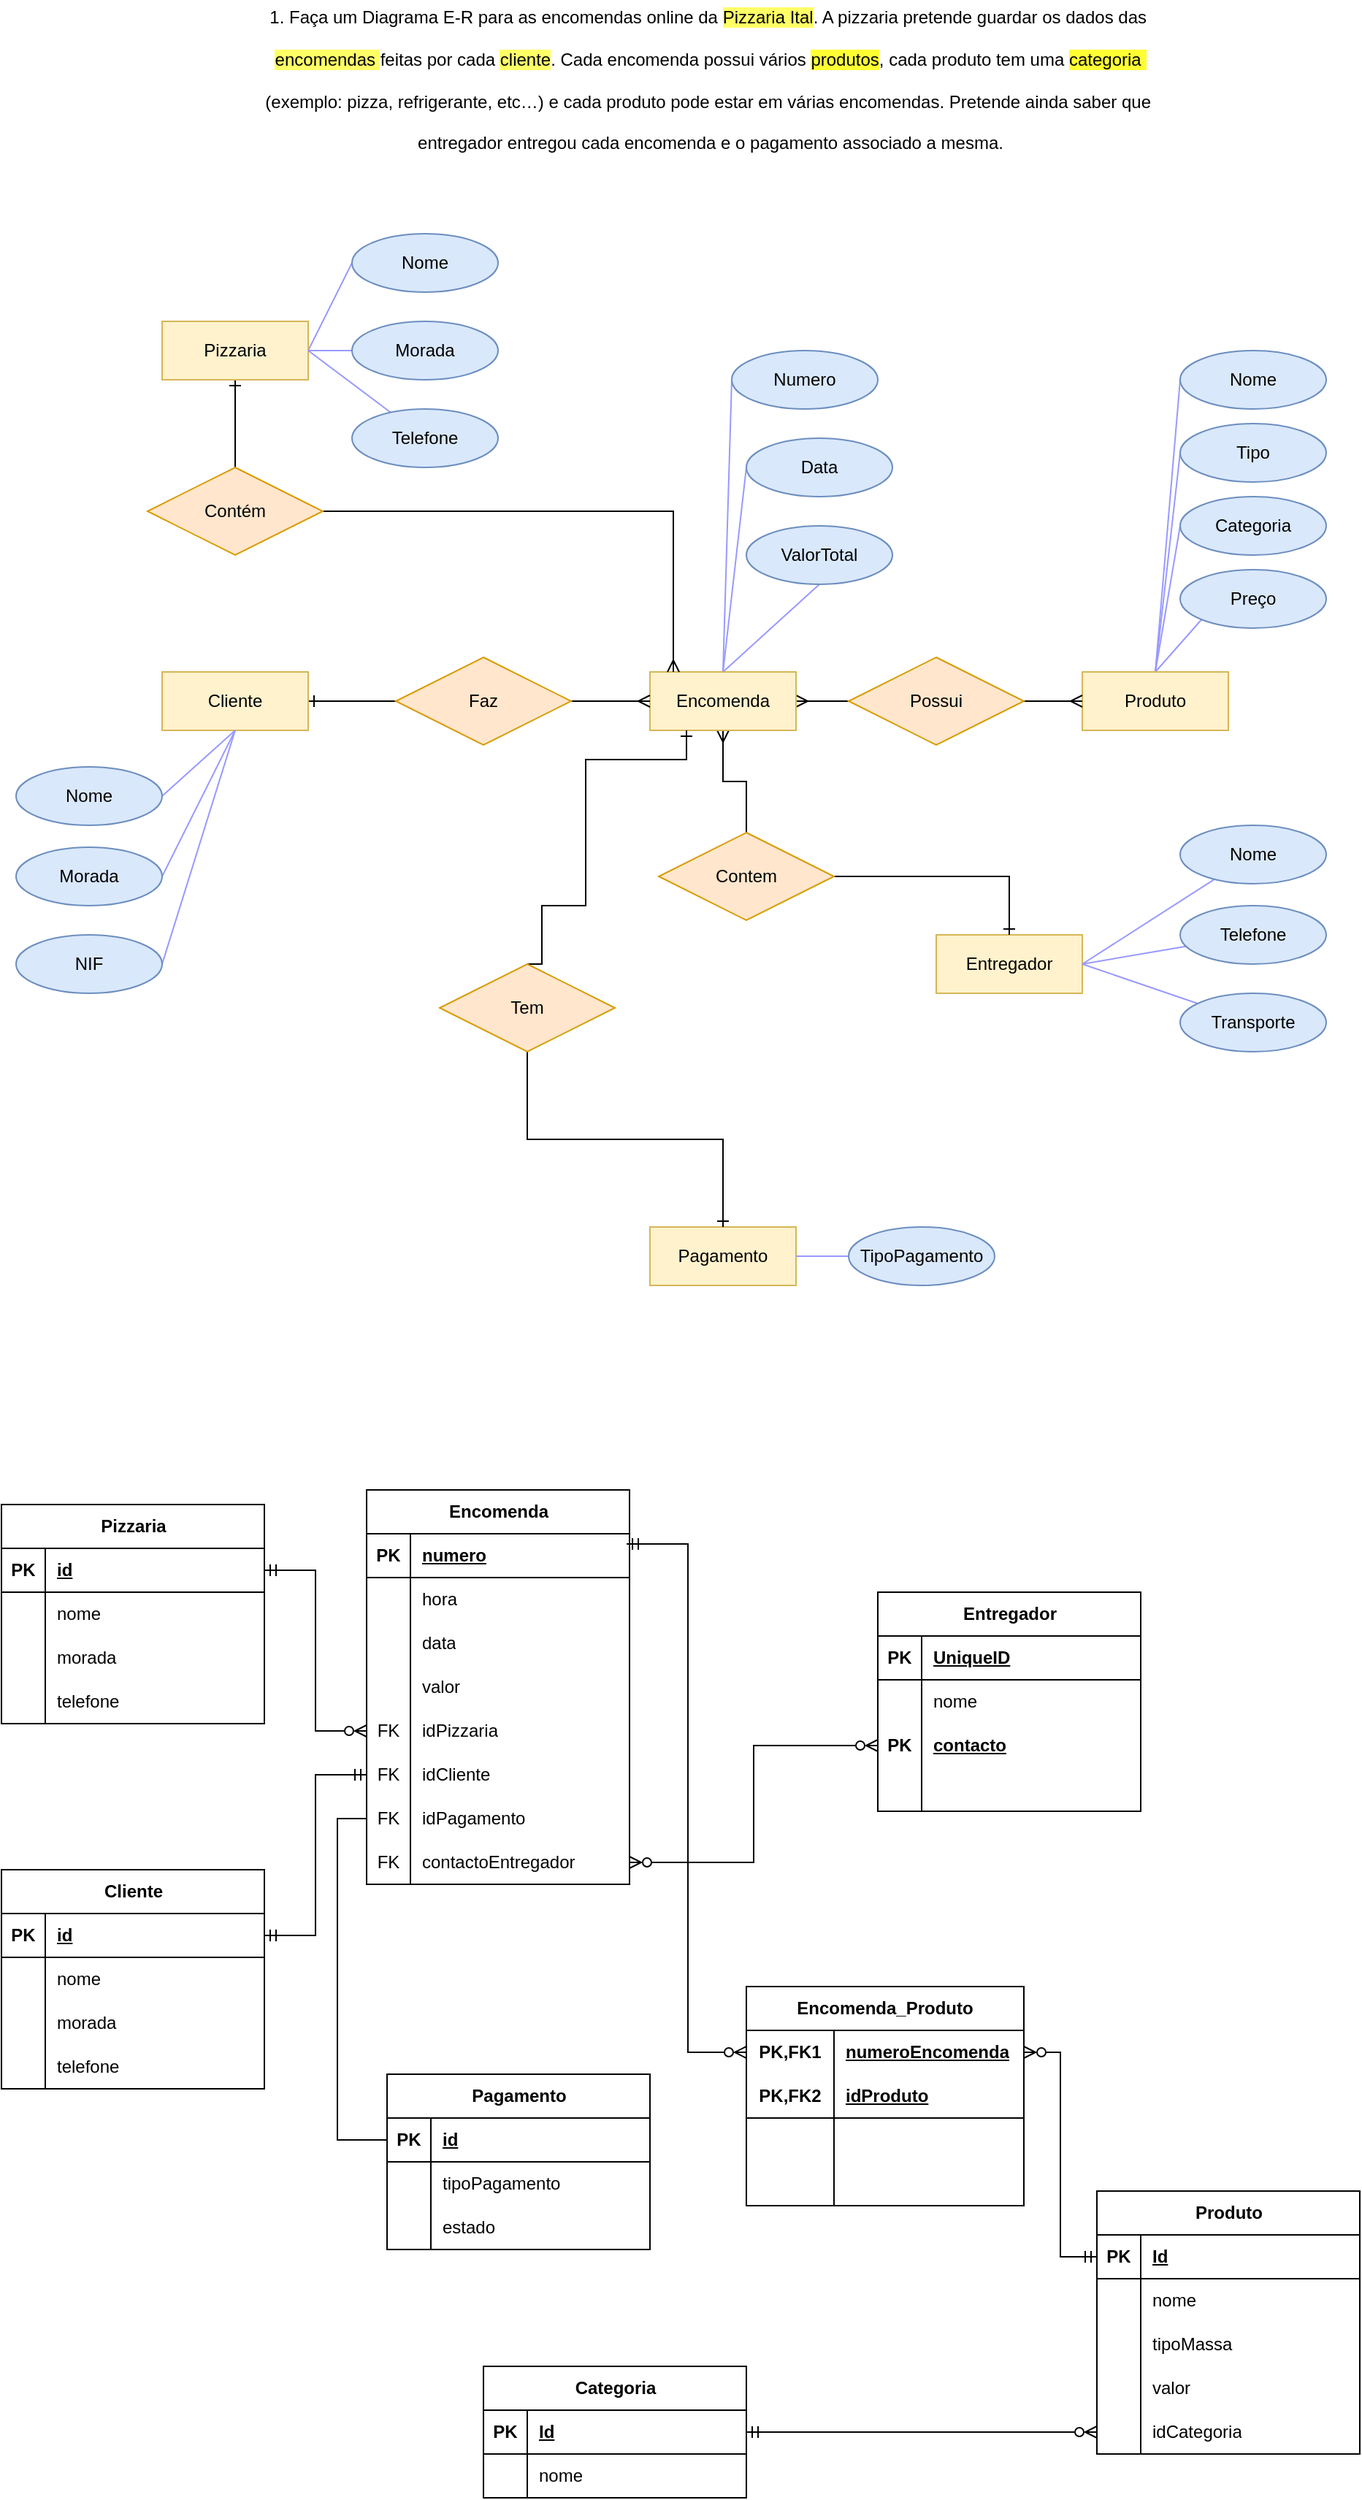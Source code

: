 <mxfile version="24.7.12" pages="2">
  <diagram name="Página-1" id="PB63HDhf6Ijxa3dDkGoB">
    <mxGraphModel dx="2261" dy="738" grid="1" gridSize="10" guides="1" tooltips="1" connect="1" arrows="1" fold="1" page="1" pageScale="1" pageWidth="827" pageHeight="1169" math="0" shadow="0">
      <root>
        <mxCell id="0" />
        <mxCell id="1" parent="0" />
        <mxCell id="ICHJ1wW3s1QgmNSuONNB-2" value="&lt;span dir=&quot;ltr&quot; class=&quot;ui-provider qc td te tf tg th ti tj tk tl tm tn to tp tq tr ts tt tu tv tw tx ty tz ua ub uc ud ue uf ug uh ui uj uk&quot;&gt;1. Faça um Diagrama E-R para as encomendas online da &lt;span style=&quot;background-color: rgb(255, 255, 102);&quot;&gt;Pizzaria Ital&lt;/span&gt;. A pizzaria pretende guardar os dados das&amp;nbsp;&lt;br&gt;&lt;br&gt;&lt;span style=&quot;background-color: rgb(255, 255, 102);&quot;&gt;encomendas &lt;/span&gt;feitas por cada &lt;span style=&quot;background-color: rgb(255, 255, 102);&quot;&gt;cliente&lt;/span&gt;. Cada encomenda possui vários &lt;span style=&quot;background-color: rgb(255, 255, 51);&quot;&gt;produtos&lt;/span&gt;, cada produto tem uma &lt;span style=&quot;background-color: rgb(255, 255, 51);&quot;&gt;categoria&amp;nbsp;&lt;/span&gt;&lt;br&gt;&lt;br&gt;(exemplo: pizza, refrigerante, etc…) e cada produto pode estar em várias encomendas. Pretende ainda saber que&amp;nbsp;&lt;br&gt;&lt;br&gt;entregador entregou cada encomenda e o pagamento associado a mesma.&lt;/span&gt;" style="text;html=1;align=center;verticalAlign=middle;resizable=0;points=[];autosize=1;strokeColor=none;fillColor=none;" parent="1" vertex="1">
          <mxGeometry x="90" y="40" width="630" height="110" as="geometry" />
        </mxCell>
        <mxCell id="ICHJ1wW3s1QgmNSuONNB-17" style="edgeStyle=orthogonalEdgeStyle;rounded=0;orthogonalLoop=1;jettySize=auto;html=1;entryX=0;entryY=0.5;entryDx=0;entryDy=0;endArrow=none;endFill=0;startArrow=ERone;startFill=0;strokeColor=#000000;" parent="1" source="ICHJ1wW3s1QgmNSuONNB-4" target="ICHJ1wW3s1QgmNSuONNB-13" edge="1">
          <mxGeometry relative="1" as="geometry" />
        </mxCell>
        <mxCell id="ICHJ1wW3s1QgmNSuONNB-4" value="Cliente" style="whiteSpace=wrap;html=1;align=center;fillColor=#fff2cc;strokeColor=#d6b656;" parent="1" vertex="1">
          <mxGeometry x="30" y="500" width="100" height="40" as="geometry" />
        </mxCell>
        <mxCell id="ICHJ1wW3s1QgmNSuONNB-16" style="edgeStyle=orthogonalEdgeStyle;rounded=0;orthogonalLoop=1;jettySize=auto;html=1;entryX=0;entryY=0.5;entryDx=0;entryDy=0;endArrow=none;endFill=0;startArrow=ERmany;startFill=0;" parent="1" source="ICHJ1wW3s1QgmNSuONNB-5" target="ICHJ1wW3s1QgmNSuONNB-14" edge="1">
          <mxGeometry relative="1" as="geometry" />
        </mxCell>
        <mxCell id="ICHJ1wW3s1QgmNSuONNB-25" style="edgeStyle=orthogonalEdgeStyle;rounded=0;orthogonalLoop=1;jettySize=auto;html=1;entryX=0.5;entryY=0;entryDx=0;entryDy=0;endArrow=none;endFill=0;startArrow=ERmany;startFill=0;" parent="1" source="ICHJ1wW3s1QgmNSuONNB-5" target="ICHJ1wW3s1QgmNSuONNB-24" edge="1">
          <mxGeometry relative="1" as="geometry" />
        </mxCell>
        <mxCell id="ICHJ1wW3s1QgmNSuONNB-51" style="rounded=0;orthogonalLoop=1;jettySize=auto;html=1;exitX=0.5;exitY=0;exitDx=0;exitDy=0;entryX=0.5;entryY=1;entryDx=0;entryDy=0;endArrow=none;endFill=0;strokeColor=#9999FF;" parent="1" source="ICHJ1wW3s1QgmNSuONNB-5" target="ICHJ1wW3s1QgmNSuONNB-50" edge="1">
          <mxGeometry relative="1" as="geometry" />
        </mxCell>
        <mxCell id="ICHJ1wW3s1QgmNSuONNB-52" style="rounded=0;orthogonalLoop=1;jettySize=auto;html=1;exitX=0.5;exitY=0;exitDx=0;exitDy=0;entryX=0;entryY=0.5;entryDx=0;entryDy=0;endArrow=none;endFill=0;strokeColor=#9999FF;" parent="1" source="ICHJ1wW3s1QgmNSuONNB-5" target="ICHJ1wW3s1QgmNSuONNB-49" edge="1">
          <mxGeometry relative="1" as="geometry" />
        </mxCell>
        <mxCell id="ICHJ1wW3s1QgmNSuONNB-53" style="rounded=0;orthogonalLoop=1;jettySize=auto;html=1;exitX=0.5;exitY=0;exitDx=0;exitDy=0;entryX=0;entryY=0.5;entryDx=0;entryDy=0;endArrow=none;endFill=0;strokeColor=#9999FF;" parent="1" source="ICHJ1wW3s1QgmNSuONNB-5" target="ICHJ1wW3s1QgmNSuONNB-48" edge="1">
          <mxGeometry relative="1" as="geometry" />
        </mxCell>
        <mxCell id="ICHJ1wW3s1QgmNSuONNB-5" value="Encomenda" style="whiteSpace=wrap;html=1;align=center;fillColor=#fff2cc;strokeColor=#d6b656;" parent="1" vertex="1">
          <mxGeometry x="364" y="500" width="100" height="40" as="geometry" />
        </mxCell>
        <mxCell id="ICHJ1wW3s1QgmNSuONNB-43" style="rounded=0;orthogonalLoop=1;jettySize=auto;html=1;exitX=0.5;exitY=0;exitDx=0;exitDy=0;entryX=0;entryY=1;entryDx=0;entryDy=0;endArrow=none;endFill=0;strokeColor=#9999FF;" parent="1" source="ICHJ1wW3s1QgmNSuONNB-6" target="ICHJ1wW3s1QgmNSuONNB-40" edge="1">
          <mxGeometry relative="1" as="geometry" />
        </mxCell>
        <mxCell id="ICHJ1wW3s1QgmNSuONNB-44" style="rounded=0;orthogonalLoop=1;jettySize=auto;html=1;exitX=0.5;exitY=0;exitDx=0;exitDy=0;entryX=0;entryY=0.5;entryDx=0;entryDy=0;endArrow=none;endFill=0;strokeColor=#9999FF;" parent="1" source="ICHJ1wW3s1QgmNSuONNB-6" target="ICHJ1wW3s1QgmNSuONNB-42" edge="1">
          <mxGeometry relative="1" as="geometry" />
        </mxCell>
        <mxCell id="ICHJ1wW3s1QgmNSuONNB-45" style="rounded=0;orthogonalLoop=1;jettySize=auto;html=1;exitX=0.5;exitY=0;exitDx=0;exitDy=0;entryX=0;entryY=0.5;entryDx=0;entryDy=0;endArrow=none;endFill=0;strokeColor=#9999FF;" parent="1" source="ICHJ1wW3s1QgmNSuONNB-6" target="ICHJ1wW3s1QgmNSuONNB-39" edge="1">
          <mxGeometry relative="1" as="geometry" />
        </mxCell>
        <mxCell id="ICHJ1wW3s1QgmNSuONNB-46" style="rounded=0;orthogonalLoop=1;jettySize=auto;html=1;exitX=0.5;exitY=0;exitDx=0;exitDy=0;entryX=0;entryY=0.5;entryDx=0;entryDy=0;endArrow=none;endFill=0;strokeColor=#9999FF;" parent="1" source="ICHJ1wW3s1QgmNSuONNB-6" target="ICHJ1wW3s1QgmNSuONNB-41" edge="1">
          <mxGeometry relative="1" as="geometry" />
        </mxCell>
        <mxCell id="ICHJ1wW3s1QgmNSuONNB-6" value="Produto" style="whiteSpace=wrap;html=1;align=center;fillColor=#fff2cc;strokeColor=#d6b656;" parent="1" vertex="1">
          <mxGeometry x="660" y="500" width="100" height="40" as="geometry" />
        </mxCell>
        <mxCell id="ICHJ1wW3s1QgmNSuONNB-18" style="edgeStyle=orthogonalEdgeStyle;rounded=0;orthogonalLoop=1;jettySize=auto;html=1;entryX=0;entryY=0.5;entryDx=0;entryDy=0;endArrow=ERmany;endFill=0;" parent="1" source="ICHJ1wW3s1QgmNSuONNB-13" target="ICHJ1wW3s1QgmNSuONNB-5" edge="1">
          <mxGeometry relative="1" as="geometry" />
        </mxCell>
        <mxCell id="ICHJ1wW3s1QgmNSuONNB-13" value="Faz" style="shape=rhombus;perimeter=rhombusPerimeter;whiteSpace=wrap;html=1;align=center;fillColor=#ffe6cc;strokeColor=#d79b00;" parent="1" vertex="1">
          <mxGeometry x="190" y="490" width="120" height="60" as="geometry" />
        </mxCell>
        <mxCell id="ICHJ1wW3s1QgmNSuONNB-15" style="edgeStyle=orthogonalEdgeStyle;rounded=0;orthogonalLoop=1;jettySize=auto;html=1;entryX=0;entryY=0.5;entryDx=0;entryDy=0;endArrow=ERmany;endFill=0;" parent="1" source="ICHJ1wW3s1QgmNSuONNB-14" target="ICHJ1wW3s1QgmNSuONNB-6" edge="1">
          <mxGeometry relative="1" as="geometry" />
        </mxCell>
        <mxCell id="ICHJ1wW3s1QgmNSuONNB-14" value="Possui" style="shape=rhombus;perimeter=rhombusPerimeter;whiteSpace=wrap;html=1;align=center;fillColor=#ffe6cc;strokeColor=#d79b00;" parent="1" vertex="1">
          <mxGeometry x="500" y="490" width="120" height="60" as="geometry" />
        </mxCell>
        <mxCell id="ICHJ1wW3s1QgmNSuONNB-59" style="edgeStyle=orthogonalEdgeStyle;rounded=0;orthogonalLoop=1;jettySize=auto;html=1;exitX=0.25;exitY=1;exitDx=0;exitDy=0;entryX=0.5;entryY=0;entryDx=0;entryDy=0;endArrow=none;endFill=0;startArrow=ERone;startFill=0;" parent="1" source="ICHJ1wW3s1QgmNSuONNB-5" target="ICHJ1wW3s1QgmNSuONNB-58" edge="1">
          <mxGeometry relative="1" as="geometry">
            <Array as="points">
              <mxPoint x="389" y="560" />
              <mxPoint x="320" y="560" />
              <mxPoint x="320" y="660" />
              <mxPoint x="290" y="660" />
              <mxPoint x="290" y="700" />
            </Array>
          </mxGeometry>
        </mxCell>
        <mxCell id="ICHJ1wW3s1QgmNSuONNB-22" value="Entregador" style="whiteSpace=wrap;html=1;align=center;fillColor=#fff2cc;strokeColor=#d6b656;" parent="1" vertex="1">
          <mxGeometry x="560" y="680" width="100" height="40" as="geometry" />
        </mxCell>
        <mxCell id="ICHJ1wW3s1QgmNSuONNB-23" value="Pagamento" style="whiteSpace=wrap;html=1;align=center;fillColor=#fff2cc;strokeColor=#d6b656;" parent="1" vertex="1">
          <mxGeometry x="364" y="880" width="100" height="40" as="geometry" />
        </mxCell>
        <mxCell id="ICHJ1wW3s1QgmNSuONNB-26" style="edgeStyle=orthogonalEdgeStyle;rounded=0;orthogonalLoop=1;jettySize=auto;html=1;entryX=0.5;entryY=0;entryDx=0;entryDy=0;endArrow=ERone;endFill=0;" parent="1" source="ICHJ1wW3s1QgmNSuONNB-24" target="ICHJ1wW3s1QgmNSuONNB-22" edge="1">
          <mxGeometry relative="1" as="geometry" />
        </mxCell>
        <mxCell id="ICHJ1wW3s1QgmNSuONNB-24" value="Contem" style="shape=rhombus;perimeter=rhombusPerimeter;whiteSpace=wrap;html=1;align=center;fillColor=#ffe6cc;strokeColor=#d79b00;" parent="1" vertex="1">
          <mxGeometry x="370" y="610" width="120" height="60" as="geometry" />
        </mxCell>
        <mxCell id="ICHJ1wW3s1QgmNSuONNB-31" style="rounded=0;orthogonalLoop=1;jettySize=auto;html=1;exitX=1;exitY=0.5;exitDx=0;exitDy=0;entryX=0;entryY=0.5;entryDx=0;entryDy=0;endArrow=none;endFill=0;strokeColor=#9999FF;" parent="1" source="ICHJ1wW3s1QgmNSuONNB-27" target="ICHJ1wW3s1QgmNSuONNB-28" edge="1">
          <mxGeometry relative="1" as="geometry" />
        </mxCell>
        <mxCell id="ICHJ1wW3s1QgmNSuONNB-36" style="edgeStyle=orthogonalEdgeStyle;rounded=0;orthogonalLoop=1;jettySize=auto;html=1;entryX=0.5;entryY=0;entryDx=0;entryDy=0;endArrow=none;endFill=0;startArrow=ERone;startFill=0;" parent="1" source="ICHJ1wW3s1QgmNSuONNB-27" target="ICHJ1wW3s1QgmNSuONNB-35" edge="1">
          <mxGeometry relative="1" as="geometry" />
        </mxCell>
        <mxCell id="ICHJ1wW3s1QgmNSuONNB-27" value="Pizzaria" style="whiteSpace=wrap;html=1;align=center;fillColor=#fff2cc;strokeColor=#d6b656;" parent="1" vertex="1">
          <mxGeometry x="30" y="260" width="100" height="40" as="geometry" />
        </mxCell>
        <mxCell id="ICHJ1wW3s1QgmNSuONNB-28" value="Nome" style="ellipse;whiteSpace=wrap;html=1;align=center;fillColor=#dae8fc;strokeColor=#6c8ebf;" parent="1" vertex="1">
          <mxGeometry x="160" y="200" width="100" height="40" as="geometry" />
        </mxCell>
        <mxCell id="ICHJ1wW3s1QgmNSuONNB-32" style="edgeStyle=orthogonalEdgeStyle;rounded=0;orthogonalLoop=1;jettySize=auto;html=1;exitX=0;exitY=0.5;exitDx=0;exitDy=0;entryX=1;entryY=0.5;entryDx=0;entryDy=0;endArrow=none;endFill=0;strokeColor=#9999FF;" parent="1" source="ICHJ1wW3s1QgmNSuONNB-29" target="ICHJ1wW3s1QgmNSuONNB-27" edge="1">
          <mxGeometry relative="1" as="geometry" />
        </mxCell>
        <mxCell id="ICHJ1wW3s1QgmNSuONNB-29" value="Morada" style="ellipse;whiteSpace=wrap;html=1;align=center;fillColor=#dae8fc;strokeColor=#6c8ebf;" parent="1" vertex="1">
          <mxGeometry x="160" y="260" width="100" height="40" as="geometry" />
        </mxCell>
        <mxCell id="ICHJ1wW3s1QgmNSuONNB-33" style="rounded=0;orthogonalLoop=1;jettySize=auto;html=1;entryX=1;entryY=0.5;entryDx=0;entryDy=0;endArrow=none;endFill=0;strokeColor=#9999FF;" parent="1" source="ICHJ1wW3s1QgmNSuONNB-30" target="ICHJ1wW3s1QgmNSuONNB-27" edge="1">
          <mxGeometry relative="1" as="geometry" />
        </mxCell>
        <mxCell id="ICHJ1wW3s1QgmNSuONNB-30" value="Telefone" style="ellipse;whiteSpace=wrap;html=1;align=center;fillColor=#dae8fc;strokeColor=#6c8ebf;" parent="1" vertex="1">
          <mxGeometry x="160" y="320" width="100" height="40" as="geometry" />
        </mxCell>
        <mxCell id="ICHJ1wW3s1QgmNSuONNB-37" style="edgeStyle=orthogonalEdgeStyle;rounded=0;orthogonalLoop=1;jettySize=auto;html=1;endArrow=ERmany;endFill=0;" parent="1" source="ICHJ1wW3s1QgmNSuONNB-35" edge="1">
          <mxGeometry relative="1" as="geometry">
            <mxPoint x="380" y="500" as="targetPoint" />
            <Array as="points">
              <mxPoint x="380" y="390" />
              <mxPoint x="380" y="500" />
            </Array>
          </mxGeometry>
        </mxCell>
        <mxCell id="ICHJ1wW3s1QgmNSuONNB-35" value="Contém" style="shape=rhombus;perimeter=rhombusPerimeter;whiteSpace=wrap;html=1;align=center;fillColor=#ffe6cc;strokeColor=#d79b00;" parent="1" vertex="1">
          <mxGeometry x="20" y="360" width="120" height="60" as="geometry" />
        </mxCell>
        <mxCell id="ICHJ1wW3s1QgmNSuONNB-39" value="Tipo" style="ellipse;whiteSpace=wrap;html=1;align=center;fillColor=#dae8fc;strokeColor=#6c8ebf;" parent="1" vertex="1">
          <mxGeometry x="727" y="330" width="100" height="40" as="geometry" />
        </mxCell>
        <mxCell id="ICHJ1wW3s1QgmNSuONNB-40" value="Preço" style="ellipse;whiteSpace=wrap;html=1;align=center;fillColor=#dae8fc;strokeColor=#6c8ebf;" parent="1" vertex="1">
          <mxGeometry x="727" y="430" width="100" height="40" as="geometry" />
        </mxCell>
        <mxCell id="ICHJ1wW3s1QgmNSuONNB-41" value="Nome" style="ellipse;whiteSpace=wrap;html=1;align=center;fillColor=#dae8fc;strokeColor=#6c8ebf;" parent="1" vertex="1">
          <mxGeometry x="727" y="280" width="100" height="40" as="geometry" />
        </mxCell>
        <mxCell id="ICHJ1wW3s1QgmNSuONNB-42" value="Categoria" style="ellipse;whiteSpace=wrap;html=1;align=center;fillColor=#dae8fc;strokeColor=#6c8ebf;" parent="1" vertex="1">
          <mxGeometry x="727" y="380" width="100" height="40" as="geometry" />
        </mxCell>
        <mxCell id="ICHJ1wW3s1QgmNSuONNB-48" value="Numero" style="ellipse;whiteSpace=wrap;html=1;align=center;fillColor=#dae8fc;strokeColor=#6c8ebf;" parent="1" vertex="1">
          <mxGeometry x="420" y="280" width="100" height="40" as="geometry" />
        </mxCell>
        <mxCell id="ICHJ1wW3s1QgmNSuONNB-49" value="Data" style="ellipse;whiteSpace=wrap;html=1;align=center;fillColor=#dae8fc;strokeColor=#6c8ebf;" parent="1" vertex="1">
          <mxGeometry x="430" y="340" width="100" height="40" as="geometry" />
        </mxCell>
        <mxCell id="ICHJ1wW3s1QgmNSuONNB-50" value="ValorTotal" style="ellipse;whiteSpace=wrap;html=1;align=center;fillColor=#dae8fc;strokeColor=#6c8ebf;" parent="1" vertex="1">
          <mxGeometry x="430" y="400" width="100" height="40" as="geometry" />
        </mxCell>
        <mxCell id="ICHJ1wW3s1QgmNSuONNB-63" style="rounded=0;orthogonalLoop=1;jettySize=auto;html=1;exitX=1;exitY=0.5;exitDx=0;exitDy=0;entryX=0.5;entryY=1;entryDx=0;entryDy=0;endArrow=none;endFill=0;strokeColor=#9999FF;" parent="1" source="ICHJ1wW3s1QgmNSuONNB-55" target="ICHJ1wW3s1QgmNSuONNB-4" edge="1">
          <mxGeometry relative="1" as="geometry" />
        </mxCell>
        <mxCell id="ICHJ1wW3s1QgmNSuONNB-55" value="Nome" style="ellipse;whiteSpace=wrap;html=1;align=center;fillColor=#dae8fc;strokeColor=#6c8ebf;" parent="1" vertex="1">
          <mxGeometry x="-70" y="565" width="100" height="40" as="geometry" />
        </mxCell>
        <mxCell id="ICHJ1wW3s1QgmNSuONNB-64" style="rounded=0;orthogonalLoop=1;jettySize=auto;html=1;exitX=1;exitY=0.5;exitDx=0;exitDy=0;endArrow=none;endFill=0;strokeColor=#9999FF;" parent="1" source="ICHJ1wW3s1QgmNSuONNB-56" edge="1">
          <mxGeometry relative="1" as="geometry">
            <mxPoint x="80" y="540" as="targetPoint" />
          </mxGeometry>
        </mxCell>
        <mxCell id="ICHJ1wW3s1QgmNSuONNB-56" value="Morada" style="ellipse;whiteSpace=wrap;html=1;align=center;fillColor=#dae8fc;strokeColor=#6c8ebf;" parent="1" vertex="1">
          <mxGeometry x="-70" y="620" width="100" height="40" as="geometry" />
        </mxCell>
        <mxCell id="ICHJ1wW3s1QgmNSuONNB-65" style="rounded=0;orthogonalLoop=1;jettySize=auto;html=1;exitX=1;exitY=0.5;exitDx=0;exitDy=0;endArrow=none;endFill=0;strokeColor=#9999FF;" parent="1" source="ICHJ1wW3s1QgmNSuONNB-57" edge="1">
          <mxGeometry relative="1" as="geometry">
            <mxPoint x="80" y="540" as="targetPoint" />
          </mxGeometry>
        </mxCell>
        <mxCell id="ICHJ1wW3s1QgmNSuONNB-57" value="NIF" style="ellipse;whiteSpace=wrap;html=1;align=center;fillColor=#dae8fc;strokeColor=#6c8ebf;" parent="1" vertex="1">
          <mxGeometry x="-70" y="680" width="100" height="40" as="geometry" />
        </mxCell>
        <mxCell id="ICHJ1wW3s1QgmNSuONNB-60" style="edgeStyle=orthogonalEdgeStyle;rounded=0;orthogonalLoop=1;jettySize=auto;html=1;exitX=0.5;exitY=1;exitDx=0;exitDy=0;entryX=0.5;entryY=0;entryDx=0;entryDy=0;endArrow=ERone;endFill=0;" parent="1" source="ICHJ1wW3s1QgmNSuONNB-58" target="ICHJ1wW3s1QgmNSuONNB-23" edge="1">
          <mxGeometry relative="1" as="geometry" />
        </mxCell>
        <mxCell id="ICHJ1wW3s1QgmNSuONNB-58" value="Tem" style="shape=rhombus;perimeter=rhombusPerimeter;whiteSpace=wrap;html=1;align=center;fillColor=#ffe6cc;strokeColor=#d79b00;" parent="1" vertex="1">
          <mxGeometry x="220" y="700" width="120" height="60" as="geometry" />
        </mxCell>
        <mxCell id="ICHJ1wW3s1QgmNSuONNB-69" style="rounded=0;orthogonalLoop=1;jettySize=auto;html=1;entryX=1;entryY=0.5;entryDx=0;entryDy=0;endArrow=none;endFill=0;strokeColor=#9999FF;" parent="1" source="ICHJ1wW3s1QgmNSuONNB-66" target="ICHJ1wW3s1QgmNSuONNB-22" edge="1">
          <mxGeometry relative="1" as="geometry" />
        </mxCell>
        <mxCell id="ICHJ1wW3s1QgmNSuONNB-66" value="Nome" style="ellipse;whiteSpace=wrap;html=1;align=center;fillColor=#dae8fc;strokeColor=#6c8ebf;" parent="1" vertex="1">
          <mxGeometry x="727" y="605" width="100" height="40" as="geometry" />
        </mxCell>
        <mxCell id="ICHJ1wW3s1QgmNSuONNB-70" style="edgeStyle=none;shape=connector;rounded=0;orthogonalLoop=1;jettySize=auto;html=1;entryX=1;entryY=0.5;entryDx=0;entryDy=0;strokeColor=#9999FF;align=center;verticalAlign=middle;fontFamily=Helvetica;fontSize=11;fontColor=default;labelBackgroundColor=default;endArrow=none;endFill=0;" parent="1" source="ICHJ1wW3s1QgmNSuONNB-67" target="ICHJ1wW3s1QgmNSuONNB-22" edge="1">
          <mxGeometry relative="1" as="geometry" />
        </mxCell>
        <mxCell id="ICHJ1wW3s1QgmNSuONNB-67" value="Telefone" style="ellipse;whiteSpace=wrap;html=1;align=center;fillColor=#dae8fc;strokeColor=#6c8ebf;" parent="1" vertex="1">
          <mxGeometry x="727" y="660" width="100" height="40" as="geometry" />
        </mxCell>
        <mxCell id="ICHJ1wW3s1QgmNSuONNB-71" style="edgeStyle=none;shape=connector;rounded=0;orthogonalLoop=1;jettySize=auto;html=1;entryX=1;entryY=0.5;entryDx=0;entryDy=0;strokeColor=#9999FF;align=center;verticalAlign=middle;fontFamily=Helvetica;fontSize=11;fontColor=default;labelBackgroundColor=default;endArrow=none;endFill=0;" parent="1" source="ICHJ1wW3s1QgmNSuONNB-68" target="ICHJ1wW3s1QgmNSuONNB-22" edge="1">
          <mxGeometry relative="1" as="geometry" />
        </mxCell>
        <mxCell id="ICHJ1wW3s1QgmNSuONNB-68" value="Transporte" style="ellipse;whiteSpace=wrap;html=1;align=center;fillColor=#dae8fc;strokeColor=#6c8ebf;" parent="1" vertex="1">
          <mxGeometry x="727" y="720" width="100" height="40" as="geometry" />
        </mxCell>
        <mxCell id="ICHJ1wW3s1QgmNSuONNB-73" style="edgeStyle=none;shape=connector;rounded=0;orthogonalLoop=1;jettySize=auto;html=1;exitX=0;exitY=0.5;exitDx=0;exitDy=0;entryX=1;entryY=0.5;entryDx=0;entryDy=0;strokeColor=#9999FF;align=center;verticalAlign=middle;fontFamily=Helvetica;fontSize=11;fontColor=default;labelBackgroundColor=default;endArrow=none;endFill=0;" parent="1" source="ICHJ1wW3s1QgmNSuONNB-72" target="ICHJ1wW3s1QgmNSuONNB-23" edge="1">
          <mxGeometry relative="1" as="geometry" />
        </mxCell>
        <mxCell id="ICHJ1wW3s1QgmNSuONNB-72" value="TipoPagamento" style="ellipse;whiteSpace=wrap;html=1;align=center;fillColor=#dae8fc;strokeColor=#6c8ebf;" parent="1" vertex="1">
          <mxGeometry x="500" y="880" width="100" height="40" as="geometry" />
        </mxCell>
        <mxCell id="rx91aq4fy5l3ieSmkv-1-1" value="Pizzaria" style="shape=table;startSize=30;container=1;collapsible=1;childLayout=tableLayout;fixedRows=1;rowLines=0;fontStyle=1;align=center;resizeLast=1;html=1;" vertex="1" parent="1">
          <mxGeometry x="-80" y="1070" width="180" height="150" as="geometry" />
        </mxCell>
        <mxCell id="rx91aq4fy5l3ieSmkv-1-2" value="" style="shape=tableRow;horizontal=0;startSize=0;swimlaneHead=0;swimlaneBody=0;fillColor=none;collapsible=0;dropTarget=0;points=[[0,0.5],[1,0.5]];portConstraint=eastwest;top=0;left=0;right=0;bottom=1;" vertex="1" parent="rx91aq4fy5l3ieSmkv-1-1">
          <mxGeometry y="30" width="180" height="30" as="geometry" />
        </mxCell>
        <mxCell id="rx91aq4fy5l3ieSmkv-1-3" value="PK" style="shape=partialRectangle;connectable=0;fillColor=none;top=0;left=0;bottom=0;right=0;fontStyle=1;overflow=hidden;whiteSpace=wrap;html=1;" vertex="1" parent="rx91aq4fy5l3ieSmkv-1-2">
          <mxGeometry width="30" height="30" as="geometry">
            <mxRectangle width="30" height="30" as="alternateBounds" />
          </mxGeometry>
        </mxCell>
        <mxCell id="rx91aq4fy5l3ieSmkv-1-4" value="id" style="shape=partialRectangle;connectable=0;fillColor=none;top=0;left=0;bottom=0;right=0;align=left;spacingLeft=6;fontStyle=5;overflow=hidden;whiteSpace=wrap;html=1;" vertex="1" parent="rx91aq4fy5l3ieSmkv-1-2">
          <mxGeometry x="30" width="150" height="30" as="geometry">
            <mxRectangle width="150" height="30" as="alternateBounds" />
          </mxGeometry>
        </mxCell>
        <mxCell id="rx91aq4fy5l3ieSmkv-1-5" value="" style="shape=tableRow;horizontal=0;startSize=0;swimlaneHead=0;swimlaneBody=0;fillColor=none;collapsible=0;dropTarget=0;points=[[0,0.5],[1,0.5]];portConstraint=eastwest;top=0;left=0;right=0;bottom=0;" vertex="1" parent="rx91aq4fy5l3ieSmkv-1-1">
          <mxGeometry y="60" width="180" height="30" as="geometry" />
        </mxCell>
        <mxCell id="rx91aq4fy5l3ieSmkv-1-6" value="" style="shape=partialRectangle;connectable=0;fillColor=none;top=0;left=0;bottom=0;right=0;editable=1;overflow=hidden;whiteSpace=wrap;html=1;" vertex="1" parent="rx91aq4fy5l3ieSmkv-1-5">
          <mxGeometry width="30" height="30" as="geometry">
            <mxRectangle width="30" height="30" as="alternateBounds" />
          </mxGeometry>
        </mxCell>
        <mxCell id="rx91aq4fy5l3ieSmkv-1-7" value="nome" style="shape=partialRectangle;connectable=0;fillColor=none;top=0;left=0;bottom=0;right=0;align=left;spacingLeft=6;overflow=hidden;whiteSpace=wrap;html=1;" vertex="1" parent="rx91aq4fy5l3ieSmkv-1-5">
          <mxGeometry x="30" width="150" height="30" as="geometry">
            <mxRectangle width="150" height="30" as="alternateBounds" />
          </mxGeometry>
        </mxCell>
        <mxCell id="rx91aq4fy5l3ieSmkv-1-8" value="" style="shape=tableRow;horizontal=0;startSize=0;swimlaneHead=0;swimlaneBody=0;fillColor=none;collapsible=0;dropTarget=0;points=[[0,0.5],[1,0.5]];portConstraint=eastwest;top=0;left=0;right=0;bottom=0;" vertex="1" parent="rx91aq4fy5l3ieSmkv-1-1">
          <mxGeometry y="90" width="180" height="30" as="geometry" />
        </mxCell>
        <mxCell id="rx91aq4fy5l3ieSmkv-1-9" value="" style="shape=partialRectangle;connectable=0;fillColor=none;top=0;left=0;bottom=0;right=0;editable=1;overflow=hidden;whiteSpace=wrap;html=1;" vertex="1" parent="rx91aq4fy5l3ieSmkv-1-8">
          <mxGeometry width="30" height="30" as="geometry">
            <mxRectangle width="30" height="30" as="alternateBounds" />
          </mxGeometry>
        </mxCell>
        <mxCell id="rx91aq4fy5l3ieSmkv-1-10" value="morada" style="shape=partialRectangle;connectable=0;fillColor=none;top=0;left=0;bottom=0;right=0;align=left;spacingLeft=6;overflow=hidden;whiteSpace=wrap;html=1;" vertex="1" parent="rx91aq4fy5l3ieSmkv-1-8">
          <mxGeometry x="30" width="150" height="30" as="geometry">
            <mxRectangle width="150" height="30" as="alternateBounds" />
          </mxGeometry>
        </mxCell>
        <mxCell id="rx91aq4fy5l3ieSmkv-1-11" value="" style="shape=tableRow;horizontal=0;startSize=0;swimlaneHead=0;swimlaneBody=0;fillColor=none;collapsible=0;dropTarget=0;points=[[0,0.5],[1,0.5]];portConstraint=eastwest;top=0;left=0;right=0;bottom=0;" vertex="1" parent="rx91aq4fy5l3ieSmkv-1-1">
          <mxGeometry y="120" width="180" height="30" as="geometry" />
        </mxCell>
        <mxCell id="rx91aq4fy5l3ieSmkv-1-12" value="" style="shape=partialRectangle;connectable=0;fillColor=none;top=0;left=0;bottom=0;right=0;editable=1;overflow=hidden;whiteSpace=wrap;html=1;" vertex="1" parent="rx91aq4fy5l3ieSmkv-1-11">
          <mxGeometry width="30" height="30" as="geometry">
            <mxRectangle width="30" height="30" as="alternateBounds" />
          </mxGeometry>
        </mxCell>
        <mxCell id="rx91aq4fy5l3ieSmkv-1-13" value="telefone" style="shape=partialRectangle;connectable=0;fillColor=none;top=0;left=0;bottom=0;right=0;align=left;spacingLeft=6;overflow=hidden;whiteSpace=wrap;html=1;" vertex="1" parent="rx91aq4fy5l3ieSmkv-1-11">
          <mxGeometry x="30" width="150" height="30" as="geometry">
            <mxRectangle width="150" height="30" as="alternateBounds" />
          </mxGeometry>
        </mxCell>
        <mxCell id="rx91aq4fy5l3ieSmkv-1-28" value="Encomenda" style="shape=table;startSize=30;container=1;collapsible=1;childLayout=tableLayout;fixedRows=1;rowLines=0;fontStyle=1;align=center;resizeLast=1;html=1;" vertex="1" parent="1">
          <mxGeometry x="170" y="1060" width="180" height="270" as="geometry" />
        </mxCell>
        <mxCell id="rx91aq4fy5l3ieSmkv-1-29" value="" style="shape=tableRow;horizontal=0;startSize=0;swimlaneHead=0;swimlaneBody=0;fillColor=none;collapsible=0;dropTarget=0;points=[[0,0.5],[1,0.5]];portConstraint=eastwest;top=0;left=0;right=0;bottom=1;" vertex="1" parent="rx91aq4fy5l3ieSmkv-1-28">
          <mxGeometry y="30" width="180" height="30" as="geometry" />
        </mxCell>
        <mxCell id="rx91aq4fy5l3ieSmkv-1-30" value="PK" style="shape=partialRectangle;connectable=0;fillColor=none;top=0;left=0;bottom=0;right=0;fontStyle=1;overflow=hidden;whiteSpace=wrap;html=1;" vertex="1" parent="rx91aq4fy5l3ieSmkv-1-29">
          <mxGeometry width="30" height="30" as="geometry">
            <mxRectangle width="30" height="30" as="alternateBounds" />
          </mxGeometry>
        </mxCell>
        <mxCell id="rx91aq4fy5l3ieSmkv-1-31" value="numero" style="shape=partialRectangle;connectable=0;fillColor=none;top=0;left=0;bottom=0;right=0;align=left;spacingLeft=6;fontStyle=5;overflow=hidden;whiteSpace=wrap;html=1;" vertex="1" parent="rx91aq4fy5l3ieSmkv-1-29">
          <mxGeometry x="30" width="150" height="30" as="geometry">
            <mxRectangle width="150" height="30" as="alternateBounds" />
          </mxGeometry>
        </mxCell>
        <mxCell id="rx91aq4fy5l3ieSmkv-1-32" value="" style="shape=tableRow;horizontal=0;startSize=0;swimlaneHead=0;swimlaneBody=0;fillColor=none;collapsible=0;dropTarget=0;points=[[0,0.5],[1,0.5]];portConstraint=eastwest;top=0;left=0;right=0;bottom=0;" vertex="1" parent="rx91aq4fy5l3ieSmkv-1-28">
          <mxGeometry y="60" width="180" height="30" as="geometry" />
        </mxCell>
        <mxCell id="rx91aq4fy5l3ieSmkv-1-33" value="" style="shape=partialRectangle;connectable=0;fillColor=none;top=0;left=0;bottom=0;right=0;editable=1;overflow=hidden;whiteSpace=wrap;html=1;" vertex="1" parent="rx91aq4fy5l3ieSmkv-1-32">
          <mxGeometry width="30" height="30" as="geometry">
            <mxRectangle width="30" height="30" as="alternateBounds" />
          </mxGeometry>
        </mxCell>
        <mxCell id="rx91aq4fy5l3ieSmkv-1-34" value="hora" style="shape=partialRectangle;connectable=0;fillColor=none;top=0;left=0;bottom=0;right=0;align=left;spacingLeft=6;overflow=hidden;whiteSpace=wrap;html=1;" vertex="1" parent="rx91aq4fy5l3ieSmkv-1-32">
          <mxGeometry x="30" width="150" height="30" as="geometry">
            <mxRectangle width="150" height="30" as="alternateBounds" />
          </mxGeometry>
        </mxCell>
        <mxCell id="rx91aq4fy5l3ieSmkv-1-35" value="" style="shape=tableRow;horizontal=0;startSize=0;swimlaneHead=0;swimlaneBody=0;fillColor=none;collapsible=0;dropTarget=0;points=[[0,0.5],[1,0.5]];portConstraint=eastwest;top=0;left=0;right=0;bottom=0;" vertex="1" parent="rx91aq4fy5l3ieSmkv-1-28">
          <mxGeometry y="90" width="180" height="30" as="geometry" />
        </mxCell>
        <mxCell id="rx91aq4fy5l3ieSmkv-1-36" value="" style="shape=partialRectangle;connectable=0;fillColor=none;top=0;left=0;bottom=0;right=0;editable=1;overflow=hidden;whiteSpace=wrap;html=1;" vertex="1" parent="rx91aq4fy5l3ieSmkv-1-35">
          <mxGeometry width="30" height="30" as="geometry">
            <mxRectangle width="30" height="30" as="alternateBounds" />
          </mxGeometry>
        </mxCell>
        <mxCell id="rx91aq4fy5l3ieSmkv-1-37" value="data" style="shape=partialRectangle;connectable=0;fillColor=none;top=0;left=0;bottom=0;right=0;align=left;spacingLeft=6;overflow=hidden;whiteSpace=wrap;html=1;" vertex="1" parent="rx91aq4fy5l3ieSmkv-1-35">
          <mxGeometry x="30" width="150" height="30" as="geometry">
            <mxRectangle width="150" height="30" as="alternateBounds" />
          </mxGeometry>
        </mxCell>
        <mxCell id="rx91aq4fy5l3ieSmkv-1-38" value="" style="shape=tableRow;horizontal=0;startSize=0;swimlaneHead=0;swimlaneBody=0;fillColor=none;collapsible=0;dropTarget=0;points=[[0,0.5],[1,0.5]];portConstraint=eastwest;top=0;left=0;right=0;bottom=0;" vertex="1" parent="rx91aq4fy5l3ieSmkv-1-28">
          <mxGeometry y="120" width="180" height="30" as="geometry" />
        </mxCell>
        <mxCell id="rx91aq4fy5l3ieSmkv-1-39" value="" style="shape=partialRectangle;connectable=0;fillColor=none;top=0;left=0;bottom=0;right=0;editable=1;overflow=hidden;whiteSpace=wrap;html=1;" vertex="1" parent="rx91aq4fy5l3ieSmkv-1-38">
          <mxGeometry width="30" height="30" as="geometry">
            <mxRectangle width="30" height="30" as="alternateBounds" />
          </mxGeometry>
        </mxCell>
        <mxCell id="rx91aq4fy5l3ieSmkv-1-40" value="valor" style="shape=partialRectangle;connectable=0;fillColor=none;top=0;left=0;bottom=0;right=0;align=left;spacingLeft=6;overflow=hidden;whiteSpace=wrap;html=1;" vertex="1" parent="rx91aq4fy5l3ieSmkv-1-38">
          <mxGeometry x="30" width="150" height="30" as="geometry">
            <mxRectangle width="150" height="30" as="alternateBounds" />
          </mxGeometry>
        </mxCell>
        <mxCell id="j45nYoLN0seZScpWa2Hq-54" value="" style="shape=tableRow;horizontal=0;startSize=0;swimlaneHead=0;swimlaneBody=0;fillColor=none;collapsible=0;dropTarget=0;points=[[0,0.5],[1,0.5]];portConstraint=eastwest;top=0;left=0;right=0;bottom=0;" vertex="1" parent="rx91aq4fy5l3ieSmkv-1-28">
          <mxGeometry y="150" width="180" height="30" as="geometry" />
        </mxCell>
        <mxCell id="j45nYoLN0seZScpWa2Hq-55" value="FK" style="shape=partialRectangle;connectable=0;fillColor=none;top=0;left=0;bottom=0;right=0;editable=1;overflow=hidden;whiteSpace=wrap;html=1;" vertex="1" parent="j45nYoLN0seZScpWa2Hq-54">
          <mxGeometry width="30" height="30" as="geometry">
            <mxRectangle width="30" height="30" as="alternateBounds" />
          </mxGeometry>
        </mxCell>
        <mxCell id="j45nYoLN0seZScpWa2Hq-56" value="idPizzaria" style="shape=partialRectangle;connectable=0;fillColor=none;top=0;left=0;bottom=0;right=0;align=left;spacingLeft=6;overflow=hidden;whiteSpace=wrap;html=1;" vertex="1" parent="j45nYoLN0seZScpWa2Hq-54">
          <mxGeometry x="30" width="150" height="30" as="geometry">
            <mxRectangle width="150" height="30" as="alternateBounds" />
          </mxGeometry>
        </mxCell>
        <mxCell id="j45nYoLN0seZScpWa2Hq-58" value="" style="shape=tableRow;horizontal=0;startSize=0;swimlaneHead=0;swimlaneBody=0;fillColor=none;collapsible=0;dropTarget=0;points=[[0,0.5],[1,0.5]];portConstraint=eastwest;top=0;left=0;right=0;bottom=0;" vertex="1" parent="rx91aq4fy5l3ieSmkv-1-28">
          <mxGeometry y="180" width="180" height="30" as="geometry" />
        </mxCell>
        <mxCell id="j45nYoLN0seZScpWa2Hq-59" value="FK" style="shape=partialRectangle;connectable=0;fillColor=none;top=0;left=0;bottom=0;right=0;editable=1;overflow=hidden;whiteSpace=wrap;html=1;" vertex="1" parent="j45nYoLN0seZScpWa2Hq-58">
          <mxGeometry width="30" height="30" as="geometry">
            <mxRectangle width="30" height="30" as="alternateBounds" />
          </mxGeometry>
        </mxCell>
        <mxCell id="j45nYoLN0seZScpWa2Hq-60" value="idCliente" style="shape=partialRectangle;connectable=0;fillColor=none;top=0;left=0;bottom=0;right=0;align=left;spacingLeft=6;overflow=hidden;whiteSpace=wrap;html=1;" vertex="1" parent="j45nYoLN0seZScpWa2Hq-58">
          <mxGeometry x="30" width="150" height="30" as="geometry">
            <mxRectangle width="150" height="30" as="alternateBounds" />
          </mxGeometry>
        </mxCell>
        <mxCell id="j45nYoLN0seZScpWa2Hq-62" value="" style="shape=tableRow;horizontal=0;startSize=0;swimlaneHead=0;swimlaneBody=0;fillColor=none;collapsible=0;dropTarget=0;points=[[0,0.5],[1,0.5]];portConstraint=eastwest;top=0;left=0;right=0;bottom=0;" vertex="1" parent="rx91aq4fy5l3ieSmkv-1-28">
          <mxGeometry y="210" width="180" height="30" as="geometry" />
        </mxCell>
        <mxCell id="j45nYoLN0seZScpWa2Hq-63" value="FK" style="shape=partialRectangle;connectable=0;fillColor=none;top=0;left=0;bottom=0;right=0;editable=1;overflow=hidden;whiteSpace=wrap;html=1;" vertex="1" parent="j45nYoLN0seZScpWa2Hq-62">
          <mxGeometry width="30" height="30" as="geometry">
            <mxRectangle width="30" height="30" as="alternateBounds" />
          </mxGeometry>
        </mxCell>
        <mxCell id="j45nYoLN0seZScpWa2Hq-64" value="idPagamento" style="shape=partialRectangle;connectable=0;fillColor=none;top=0;left=0;bottom=0;right=0;align=left;spacingLeft=6;overflow=hidden;whiteSpace=wrap;html=1;" vertex="1" parent="j45nYoLN0seZScpWa2Hq-62">
          <mxGeometry x="30" width="150" height="30" as="geometry">
            <mxRectangle width="150" height="30" as="alternateBounds" />
          </mxGeometry>
        </mxCell>
        <mxCell id="j45nYoLN0seZScpWa2Hq-91" value="" style="shape=tableRow;horizontal=0;startSize=0;swimlaneHead=0;swimlaneBody=0;fillColor=none;collapsible=0;dropTarget=0;points=[[0,0.5],[1,0.5]];portConstraint=eastwest;top=0;left=0;right=0;bottom=0;" vertex="1" parent="rx91aq4fy5l3ieSmkv-1-28">
          <mxGeometry y="240" width="180" height="30" as="geometry" />
        </mxCell>
        <mxCell id="j45nYoLN0seZScpWa2Hq-92" value="FK" style="shape=partialRectangle;connectable=0;fillColor=none;top=0;left=0;bottom=0;right=0;editable=1;overflow=hidden;whiteSpace=wrap;html=1;" vertex="1" parent="j45nYoLN0seZScpWa2Hq-91">
          <mxGeometry width="30" height="30" as="geometry">
            <mxRectangle width="30" height="30" as="alternateBounds" />
          </mxGeometry>
        </mxCell>
        <mxCell id="j45nYoLN0seZScpWa2Hq-93" value="contactoEntregador" style="shape=partialRectangle;connectable=0;fillColor=none;top=0;left=0;bottom=0;right=0;align=left;spacingLeft=6;overflow=hidden;whiteSpace=wrap;html=1;" vertex="1" parent="j45nYoLN0seZScpWa2Hq-91">
          <mxGeometry x="30" width="150" height="30" as="geometry">
            <mxRectangle width="150" height="30" as="alternateBounds" />
          </mxGeometry>
        </mxCell>
        <mxCell id="rx91aq4fy5l3ieSmkv-1-41" value="Entregador" style="shape=table;startSize=30;container=1;collapsible=1;childLayout=tableLayout;fixedRows=1;rowLines=0;fontStyle=1;align=center;resizeLast=1;html=1;" vertex="1" parent="1">
          <mxGeometry x="520" y="1130" width="180" height="150" as="geometry" />
        </mxCell>
        <mxCell id="rx91aq4fy5l3ieSmkv-1-42" value="" style="shape=tableRow;horizontal=0;startSize=0;swimlaneHead=0;swimlaneBody=0;fillColor=none;collapsible=0;dropTarget=0;points=[[0,0.5],[1,0.5]];portConstraint=eastwest;top=0;left=0;right=0;bottom=1;" vertex="1" parent="rx91aq4fy5l3ieSmkv-1-41">
          <mxGeometry y="30" width="180" height="30" as="geometry" />
        </mxCell>
        <mxCell id="rx91aq4fy5l3ieSmkv-1-43" value="PK" style="shape=partialRectangle;connectable=0;fillColor=none;top=0;left=0;bottom=0;right=0;fontStyle=1;overflow=hidden;whiteSpace=wrap;html=1;" vertex="1" parent="rx91aq4fy5l3ieSmkv-1-42">
          <mxGeometry width="30" height="30" as="geometry">
            <mxRectangle width="30" height="30" as="alternateBounds" />
          </mxGeometry>
        </mxCell>
        <mxCell id="rx91aq4fy5l3ieSmkv-1-44" value="UniqueID" style="shape=partialRectangle;connectable=0;fillColor=none;top=0;left=0;bottom=0;right=0;align=left;spacingLeft=6;fontStyle=5;overflow=hidden;whiteSpace=wrap;html=1;" vertex="1" parent="rx91aq4fy5l3ieSmkv-1-42">
          <mxGeometry x="30" width="150" height="30" as="geometry">
            <mxRectangle width="150" height="30" as="alternateBounds" />
          </mxGeometry>
        </mxCell>
        <mxCell id="rx91aq4fy5l3ieSmkv-1-45" value="" style="shape=tableRow;horizontal=0;startSize=0;swimlaneHead=0;swimlaneBody=0;fillColor=none;collapsible=0;dropTarget=0;points=[[0,0.5],[1,0.5]];portConstraint=eastwest;top=0;left=0;right=0;bottom=0;" vertex="1" parent="rx91aq4fy5l3ieSmkv-1-41">
          <mxGeometry y="60" width="180" height="30" as="geometry" />
        </mxCell>
        <mxCell id="rx91aq4fy5l3ieSmkv-1-46" value="" style="shape=partialRectangle;connectable=0;fillColor=none;top=0;left=0;bottom=0;right=0;editable=1;overflow=hidden;whiteSpace=wrap;html=1;" vertex="1" parent="rx91aq4fy5l3ieSmkv-1-45">
          <mxGeometry width="30" height="30" as="geometry">
            <mxRectangle width="30" height="30" as="alternateBounds" />
          </mxGeometry>
        </mxCell>
        <mxCell id="rx91aq4fy5l3ieSmkv-1-47" value="nome" style="shape=partialRectangle;connectable=0;fillColor=none;top=0;left=0;bottom=0;right=0;align=left;spacingLeft=6;overflow=hidden;whiteSpace=wrap;html=1;" vertex="1" parent="rx91aq4fy5l3ieSmkv-1-45">
          <mxGeometry x="30" width="150" height="30" as="geometry">
            <mxRectangle width="150" height="30" as="alternateBounds" />
          </mxGeometry>
        </mxCell>
        <mxCell id="rx91aq4fy5l3ieSmkv-1-48" value="" style="shape=tableRow;horizontal=0;startSize=0;swimlaneHead=0;swimlaneBody=0;fillColor=none;collapsible=0;dropTarget=0;points=[[0,0.5],[1,0.5]];portConstraint=eastwest;top=0;left=0;right=0;bottom=0;" vertex="1" parent="rx91aq4fy5l3ieSmkv-1-41">
          <mxGeometry y="90" width="180" height="30" as="geometry" />
        </mxCell>
        <mxCell id="rx91aq4fy5l3ieSmkv-1-49" value="&lt;b&gt;PK&lt;/b&gt;" style="shape=partialRectangle;connectable=0;fillColor=none;top=0;left=0;bottom=0;right=0;editable=1;overflow=hidden;whiteSpace=wrap;html=1;" vertex="1" parent="rx91aq4fy5l3ieSmkv-1-48">
          <mxGeometry width="30" height="30" as="geometry">
            <mxRectangle width="30" height="30" as="alternateBounds" />
          </mxGeometry>
        </mxCell>
        <mxCell id="rx91aq4fy5l3ieSmkv-1-50" value="&lt;b&gt;&lt;u&gt;contacto&lt;/u&gt;&lt;/b&gt;" style="shape=partialRectangle;connectable=0;fillColor=none;top=0;left=0;bottom=0;right=0;align=left;spacingLeft=6;overflow=hidden;whiteSpace=wrap;html=1;" vertex="1" parent="rx91aq4fy5l3ieSmkv-1-48">
          <mxGeometry x="30" width="150" height="30" as="geometry">
            <mxRectangle width="150" height="30" as="alternateBounds" />
          </mxGeometry>
        </mxCell>
        <mxCell id="rx91aq4fy5l3ieSmkv-1-51" value="" style="shape=tableRow;horizontal=0;startSize=0;swimlaneHead=0;swimlaneBody=0;fillColor=none;collapsible=0;dropTarget=0;points=[[0,0.5],[1,0.5]];portConstraint=eastwest;top=0;left=0;right=0;bottom=0;" vertex="1" parent="rx91aq4fy5l3ieSmkv-1-41">
          <mxGeometry y="120" width="180" height="30" as="geometry" />
        </mxCell>
        <mxCell id="rx91aq4fy5l3ieSmkv-1-52" value="" style="shape=partialRectangle;connectable=0;fillColor=none;top=0;left=0;bottom=0;right=0;editable=1;overflow=hidden;whiteSpace=wrap;html=1;" vertex="1" parent="rx91aq4fy5l3ieSmkv-1-51">
          <mxGeometry width="30" height="30" as="geometry">
            <mxRectangle width="30" height="30" as="alternateBounds" />
          </mxGeometry>
        </mxCell>
        <mxCell id="rx91aq4fy5l3ieSmkv-1-53" value="" style="shape=partialRectangle;connectable=0;fillColor=none;top=0;left=0;bottom=0;right=0;align=left;spacingLeft=6;overflow=hidden;whiteSpace=wrap;html=1;" vertex="1" parent="rx91aq4fy5l3ieSmkv-1-51">
          <mxGeometry x="30" width="150" height="30" as="geometry">
            <mxRectangle width="150" height="30" as="alternateBounds" />
          </mxGeometry>
        </mxCell>
        <mxCell id="j45nYoLN0seZScpWa2Hq-1" value="Cliente" style="shape=table;startSize=30;container=1;collapsible=1;childLayout=tableLayout;fixedRows=1;rowLines=0;fontStyle=1;align=center;resizeLast=1;html=1;" vertex="1" parent="1">
          <mxGeometry x="-80" y="1320" width="180" height="150" as="geometry" />
        </mxCell>
        <mxCell id="j45nYoLN0seZScpWa2Hq-2" value="" style="shape=tableRow;horizontal=0;startSize=0;swimlaneHead=0;swimlaneBody=0;fillColor=none;collapsible=0;dropTarget=0;points=[[0,0.5],[1,0.5]];portConstraint=eastwest;top=0;left=0;right=0;bottom=1;" vertex="1" parent="j45nYoLN0seZScpWa2Hq-1">
          <mxGeometry y="30" width="180" height="30" as="geometry" />
        </mxCell>
        <mxCell id="j45nYoLN0seZScpWa2Hq-3" value="PK" style="shape=partialRectangle;connectable=0;fillColor=none;top=0;left=0;bottom=0;right=0;fontStyle=1;overflow=hidden;whiteSpace=wrap;html=1;" vertex="1" parent="j45nYoLN0seZScpWa2Hq-2">
          <mxGeometry width="30" height="30" as="geometry">
            <mxRectangle width="30" height="30" as="alternateBounds" />
          </mxGeometry>
        </mxCell>
        <mxCell id="j45nYoLN0seZScpWa2Hq-4" value="id" style="shape=partialRectangle;connectable=0;fillColor=none;top=0;left=0;bottom=0;right=0;align=left;spacingLeft=6;fontStyle=5;overflow=hidden;whiteSpace=wrap;html=1;" vertex="1" parent="j45nYoLN0seZScpWa2Hq-2">
          <mxGeometry x="30" width="150" height="30" as="geometry">
            <mxRectangle width="150" height="30" as="alternateBounds" />
          </mxGeometry>
        </mxCell>
        <mxCell id="j45nYoLN0seZScpWa2Hq-5" value="" style="shape=tableRow;horizontal=0;startSize=0;swimlaneHead=0;swimlaneBody=0;fillColor=none;collapsible=0;dropTarget=0;points=[[0,0.5],[1,0.5]];portConstraint=eastwest;top=0;left=0;right=0;bottom=0;" vertex="1" parent="j45nYoLN0seZScpWa2Hq-1">
          <mxGeometry y="60" width="180" height="30" as="geometry" />
        </mxCell>
        <mxCell id="j45nYoLN0seZScpWa2Hq-6" value="" style="shape=partialRectangle;connectable=0;fillColor=none;top=0;left=0;bottom=0;right=0;editable=1;overflow=hidden;whiteSpace=wrap;html=1;" vertex="1" parent="j45nYoLN0seZScpWa2Hq-5">
          <mxGeometry width="30" height="30" as="geometry">
            <mxRectangle width="30" height="30" as="alternateBounds" />
          </mxGeometry>
        </mxCell>
        <mxCell id="j45nYoLN0seZScpWa2Hq-7" value="nome" style="shape=partialRectangle;connectable=0;fillColor=none;top=0;left=0;bottom=0;right=0;align=left;spacingLeft=6;overflow=hidden;whiteSpace=wrap;html=1;" vertex="1" parent="j45nYoLN0seZScpWa2Hq-5">
          <mxGeometry x="30" width="150" height="30" as="geometry">
            <mxRectangle width="150" height="30" as="alternateBounds" />
          </mxGeometry>
        </mxCell>
        <mxCell id="j45nYoLN0seZScpWa2Hq-8" value="" style="shape=tableRow;horizontal=0;startSize=0;swimlaneHead=0;swimlaneBody=0;fillColor=none;collapsible=0;dropTarget=0;points=[[0,0.5],[1,0.5]];portConstraint=eastwest;top=0;left=0;right=0;bottom=0;" vertex="1" parent="j45nYoLN0seZScpWa2Hq-1">
          <mxGeometry y="90" width="180" height="30" as="geometry" />
        </mxCell>
        <mxCell id="j45nYoLN0seZScpWa2Hq-9" value="" style="shape=partialRectangle;connectable=0;fillColor=none;top=0;left=0;bottom=0;right=0;editable=1;overflow=hidden;whiteSpace=wrap;html=1;" vertex="1" parent="j45nYoLN0seZScpWa2Hq-8">
          <mxGeometry width="30" height="30" as="geometry">
            <mxRectangle width="30" height="30" as="alternateBounds" />
          </mxGeometry>
        </mxCell>
        <mxCell id="j45nYoLN0seZScpWa2Hq-10" value="morada" style="shape=partialRectangle;connectable=0;fillColor=none;top=0;left=0;bottom=0;right=0;align=left;spacingLeft=6;overflow=hidden;whiteSpace=wrap;html=1;" vertex="1" parent="j45nYoLN0seZScpWa2Hq-8">
          <mxGeometry x="30" width="150" height="30" as="geometry">
            <mxRectangle width="150" height="30" as="alternateBounds" />
          </mxGeometry>
        </mxCell>
        <mxCell id="j45nYoLN0seZScpWa2Hq-11" value="" style="shape=tableRow;horizontal=0;startSize=0;swimlaneHead=0;swimlaneBody=0;fillColor=none;collapsible=0;dropTarget=0;points=[[0,0.5],[1,0.5]];portConstraint=eastwest;top=0;left=0;right=0;bottom=0;" vertex="1" parent="j45nYoLN0seZScpWa2Hq-1">
          <mxGeometry y="120" width="180" height="30" as="geometry" />
        </mxCell>
        <mxCell id="j45nYoLN0seZScpWa2Hq-12" value="" style="shape=partialRectangle;connectable=0;fillColor=none;top=0;left=0;bottom=0;right=0;editable=1;overflow=hidden;whiteSpace=wrap;html=1;" vertex="1" parent="j45nYoLN0seZScpWa2Hq-11">
          <mxGeometry width="30" height="30" as="geometry">
            <mxRectangle width="30" height="30" as="alternateBounds" />
          </mxGeometry>
        </mxCell>
        <mxCell id="j45nYoLN0seZScpWa2Hq-13" value="telefone" style="shape=partialRectangle;connectable=0;fillColor=none;top=0;left=0;bottom=0;right=0;align=left;spacingLeft=6;overflow=hidden;whiteSpace=wrap;html=1;" vertex="1" parent="j45nYoLN0seZScpWa2Hq-11">
          <mxGeometry x="30" width="150" height="30" as="geometry">
            <mxRectangle width="150" height="30" as="alternateBounds" />
          </mxGeometry>
        </mxCell>
        <mxCell id="j45nYoLN0seZScpWa2Hq-14" value="Pagamento" style="shape=table;startSize=30;container=1;collapsible=1;childLayout=tableLayout;fixedRows=1;rowLines=0;fontStyle=1;align=center;resizeLast=1;html=1;" vertex="1" parent="1">
          <mxGeometry x="184" y="1460" width="180" height="120" as="geometry" />
        </mxCell>
        <mxCell id="j45nYoLN0seZScpWa2Hq-15" value="" style="shape=tableRow;horizontal=0;startSize=0;swimlaneHead=0;swimlaneBody=0;fillColor=none;collapsible=0;dropTarget=0;points=[[0,0.5],[1,0.5]];portConstraint=eastwest;top=0;left=0;right=0;bottom=1;" vertex="1" parent="j45nYoLN0seZScpWa2Hq-14">
          <mxGeometry y="30" width="180" height="30" as="geometry" />
        </mxCell>
        <mxCell id="j45nYoLN0seZScpWa2Hq-16" value="PK" style="shape=partialRectangle;connectable=0;fillColor=none;top=0;left=0;bottom=0;right=0;fontStyle=1;overflow=hidden;whiteSpace=wrap;html=1;" vertex="1" parent="j45nYoLN0seZScpWa2Hq-15">
          <mxGeometry width="30" height="30" as="geometry">
            <mxRectangle width="30" height="30" as="alternateBounds" />
          </mxGeometry>
        </mxCell>
        <mxCell id="j45nYoLN0seZScpWa2Hq-17" value="id" style="shape=partialRectangle;connectable=0;fillColor=none;top=0;left=0;bottom=0;right=0;align=left;spacingLeft=6;fontStyle=5;overflow=hidden;whiteSpace=wrap;html=1;" vertex="1" parent="j45nYoLN0seZScpWa2Hq-15">
          <mxGeometry x="30" width="150" height="30" as="geometry">
            <mxRectangle width="150" height="30" as="alternateBounds" />
          </mxGeometry>
        </mxCell>
        <mxCell id="j45nYoLN0seZScpWa2Hq-18" value="" style="shape=tableRow;horizontal=0;startSize=0;swimlaneHead=0;swimlaneBody=0;fillColor=none;collapsible=0;dropTarget=0;points=[[0,0.5],[1,0.5]];portConstraint=eastwest;top=0;left=0;right=0;bottom=0;" vertex="1" parent="j45nYoLN0seZScpWa2Hq-14">
          <mxGeometry y="60" width="180" height="30" as="geometry" />
        </mxCell>
        <mxCell id="j45nYoLN0seZScpWa2Hq-19" value="" style="shape=partialRectangle;connectable=0;fillColor=none;top=0;left=0;bottom=0;right=0;editable=1;overflow=hidden;whiteSpace=wrap;html=1;" vertex="1" parent="j45nYoLN0seZScpWa2Hq-18">
          <mxGeometry width="30" height="30" as="geometry">
            <mxRectangle width="30" height="30" as="alternateBounds" />
          </mxGeometry>
        </mxCell>
        <mxCell id="j45nYoLN0seZScpWa2Hq-20" value="tipoPagamento" style="shape=partialRectangle;connectable=0;fillColor=none;top=0;left=0;bottom=0;right=0;align=left;spacingLeft=6;overflow=hidden;whiteSpace=wrap;html=1;" vertex="1" parent="j45nYoLN0seZScpWa2Hq-18">
          <mxGeometry x="30" width="150" height="30" as="geometry">
            <mxRectangle width="150" height="30" as="alternateBounds" />
          </mxGeometry>
        </mxCell>
        <mxCell id="j45nYoLN0seZScpWa2Hq-21" value="" style="shape=tableRow;horizontal=0;startSize=0;swimlaneHead=0;swimlaneBody=0;fillColor=none;collapsible=0;dropTarget=0;points=[[0,0.5],[1,0.5]];portConstraint=eastwest;top=0;left=0;right=0;bottom=0;" vertex="1" parent="j45nYoLN0seZScpWa2Hq-14">
          <mxGeometry y="90" width="180" height="30" as="geometry" />
        </mxCell>
        <mxCell id="j45nYoLN0seZScpWa2Hq-22" value="" style="shape=partialRectangle;connectable=0;fillColor=none;top=0;left=0;bottom=0;right=0;editable=1;overflow=hidden;whiteSpace=wrap;html=1;" vertex="1" parent="j45nYoLN0seZScpWa2Hq-21">
          <mxGeometry width="30" height="30" as="geometry">
            <mxRectangle width="30" height="30" as="alternateBounds" />
          </mxGeometry>
        </mxCell>
        <mxCell id="j45nYoLN0seZScpWa2Hq-23" value="estado" style="shape=partialRectangle;connectable=0;fillColor=none;top=0;left=0;bottom=0;right=0;align=left;spacingLeft=6;overflow=hidden;whiteSpace=wrap;html=1;" vertex="1" parent="j45nYoLN0seZScpWa2Hq-21">
          <mxGeometry x="30" width="150" height="30" as="geometry">
            <mxRectangle width="150" height="30" as="alternateBounds" />
          </mxGeometry>
        </mxCell>
        <mxCell id="j45nYoLN0seZScpWa2Hq-27" value="Categoria" style="shape=table;startSize=30;container=1;collapsible=1;childLayout=tableLayout;fixedRows=1;rowLines=0;fontStyle=1;align=center;resizeLast=1;html=1;" vertex="1" parent="1">
          <mxGeometry x="250" y="1660" width="180" height="90" as="geometry" />
        </mxCell>
        <mxCell id="j45nYoLN0seZScpWa2Hq-28" value="" style="shape=tableRow;horizontal=0;startSize=0;swimlaneHead=0;swimlaneBody=0;fillColor=none;collapsible=0;dropTarget=0;points=[[0,0.5],[1,0.5]];portConstraint=eastwest;top=0;left=0;right=0;bottom=1;" vertex="1" parent="j45nYoLN0seZScpWa2Hq-27">
          <mxGeometry y="30" width="180" height="30" as="geometry" />
        </mxCell>
        <mxCell id="j45nYoLN0seZScpWa2Hq-29" value="PK" style="shape=partialRectangle;connectable=0;fillColor=none;top=0;left=0;bottom=0;right=0;fontStyle=1;overflow=hidden;whiteSpace=wrap;html=1;" vertex="1" parent="j45nYoLN0seZScpWa2Hq-28">
          <mxGeometry width="30" height="30" as="geometry">
            <mxRectangle width="30" height="30" as="alternateBounds" />
          </mxGeometry>
        </mxCell>
        <mxCell id="j45nYoLN0seZScpWa2Hq-30" value="Id" style="shape=partialRectangle;connectable=0;fillColor=none;top=0;left=0;bottom=0;right=0;align=left;spacingLeft=6;fontStyle=5;overflow=hidden;whiteSpace=wrap;html=1;" vertex="1" parent="j45nYoLN0seZScpWa2Hq-28">
          <mxGeometry x="30" width="150" height="30" as="geometry">
            <mxRectangle width="150" height="30" as="alternateBounds" />
          </mxGeometry>
        </mxCell>
        <mxCell id="j45nYoLN0seZScpWa2Hq-31" value="" style="shape=tableRow;horizontal=0;startSize=0;swimlaneHead=0;swimlaneBody=0;fillColor=none;collapsible=0;dropTarget=0;points=[[0,0.5],[1,0.5]];portConstraint=eastwest;top=0;left=0;right=0;bottom=0;" vertex="1" parent="j45nYoLN0seZScpWa2Hq-27">
          <mxGeometry y="60" width="180" height="30" as="geometry" />
        </mxCell>
        <mxCell id="j45nYoLN0seZScpWa2Hq-32" value="" style="shape=partialRectangle;connectable=0;fillColor=none;top=0;left=0;bottom=0;right=0;editable=1;overflow=hidden;whiteSpace=wrap;html=1;" vertex="1" parent="j45nYoLN0seZScpWa2Hq-31">
          <mxGeometry width="30" height="30" as="geometry">
            <mxRectangle width="30" height="30" as="alternateBounds" />
          </mxGeometry>
        </mxCell>
        <mxCell id="j45nYoLN0seZScpWa2Hq-33" value="nome" style="shape=partialRectangle;connectable=0;fillColor=none;top=0;left=0;bottom=0;right=0;align=left;spacingLeft=6;overflow=hidden;whiteSpace=wrap;html=1;" vertex="1" parent="j45nYoLN0seZScpWa2Hq-31">
          <mxGeometry x="30" width="150" height="30" as="geometry">
            <mxRectangle width="150" height="30" as="alternateBounds" />
          </mxGeometry>
        </mxCell>
        <mxCell id="j45nYoLN0seZScpWa2Hq-40" value="Produto" style="shape=table;startSize=30;container=1;collapsible=1;childLayout=tableLayout;fixedRows=1;rowLines=0;fontStyle=1;align=center;resizeLast=1;html=1;" vertex="1" parent="1">
          <mxGeometry x="670" y="1540" width="180" height="180" as="geometry" />
        </mxCell>
        <mxCell id="j45nYoLN0seZScpWa2Hq-41" value="" style="shape=tableRow;horizontal=0;startSize=0;swimlaneHead=0;swimlaneBody=0;fillColor=none;collapsible=0;dropTarget=0;points=[[0,0.5],[1,0.5]];portConstraint=eastwest;top=0;left=0;right=0;bottom=1;" vertex="1" parent="j45nYoLN0seZScpWa2Hq-40">
          <mxGeometry y="30" width="180" height="30" as="geometry" />
        </mxCell>
        <mxCell id="j45nYoLN0seZScpWa2Hq-42" value="PK" style="shape=partialRectangle;connectable=0;fillColor=none;top=0;left=0;bottom=0;right=0;fontStyle=1;overflow=hidden;whiteSpace=wrap;html=1;" vertex="1" parent="j45nYoLN0seZScpWa2Hq-41">
          <mxGeometry width="30" height="30" as="geometry">
            <mxRectangle width="30" height="30" as="alternateBounds" />
          </mxGeometry>
        </mxCell>
        <mxCell id="j45nYoLN0seZScpWa2Hq-43" value="Id" style="shape=partialRectangle;connectable=0;fillColor=none;top=0;left=0;bottom=0;right=0;align=left;spacingLeft=6;fontStyle=5;overflow=hidden;whiteSpace=wrap;html=1;" vertex="1" parent="j45nYoLN0seZScpWa2Hq-41">
          <mxGeometry x="30" width="150" height="30" as="geometry">
            <mxRectangle width="150" height="30" as="alternateBounds" />
          </mxGeometry>
        </mxCell>
        <mxCell id="j45nYoLN0seZScpWa2Hq-44" value="" style="shape=tableRow;horizontal=0;startSize=0;swimlaneHead=0;swimlaneBody=0;fillColor=none;collapsible=0;dropTarget=0;points=[[0,0.5],[1,0.5]];portConstraint=eastwest;top=0;left=0;right=0;bottom=0;" vertex="1" parent="j45nYoLN0seZScpWa2Hq-40">
          <mxGeometry y="60" width="180" height="30" as="geometry" />
        </mxCell>
        <mxCell id="j45nYoLN0seZScpWa2Hq-45" value="" style="shape=partialRectangle;connectable=0;fillColor=none;top=0;left=0;bottom=0;right=0;editable=1;overflow=hidden;whiteSpace=wrap;html=1;" vertex="1" parent="j45nYoLN0seZScpWa2Hq-44">
          <mxGeometry width="30" height="30" as="geometry">
            <mxRectangle width="30" height="30" as="alternateBounds" />
          </mxGeometry>
        </mxCell>
        <mxCell id="j45nYoLN0seZScpWa2Hq-46" value="nome" style="shape=partialRectangle;connectable=0;fillColor=none;top=0;left=0;bottom=0;right=0;align=left;spacingLeft=6;overflow=hidden;whiteSpace=wrap;html=1;" vertex="1" parent="j45nYoLN0seZScpWa2Hq-44">
          <mxGeometry x="30" width="150" height="30" as="geometry">
            <mxRectangle width="150" height="30" as="alternateBounds" />
          </mxGeometry>
        </mxCell>
        <mxCell id="j45nYoLN0seZScpWa2Hq-47" value="" style="shape=tableRow;horizontal=0;startSize=0;swimlaneHead=0;swimlaneBody=0;fillColor=none;collapsible=0;dropTarget=0;points=[[0,0.5],[1,0.5]];portConstraint=eastwest;top=0;left=0;right=0;bottom=0;" vertex="1" parent="j45nYoLN0seZScpWa2Hq-40">
          <mxGeometry y="90" width="180" height="30" as="geometry" />
        </mxCell>
        <mxCell id="j45nYoLN0seZScpWa2Hq-48" value="" style="shape=partialRectangle;connectable=0;fillColor=none;top=0;left=0;bottom=0;right=0;editable=1;overflow=hidden;whiteSpace=wrap;html=1;" vertex="1" parent="j45nYoLN0seZScpWa2Hq-47">
          <mxGeometry width="30" height="30" as="geometry">
            <mxRectangle width="30" height="30" as="alternateBounds" />
          </mxGeometry>
        </mxCell>
        <mxCell id="j45nYoLN0seZScpWa2Hq-49" value="tipoMassa" style="shape=partialRectangle;connectable=0;fillColor=none;top=0;left=0;bottom=0;right=0;align=left;spacingLeft=6;overflow=hidden;whiteSpace=wrap;html=1;" vertex="1" parent="j45nYoLN0seZScpWa2Hq-47">
          <mxGeometry x="30" width="150" height="30" as="geometry">
            <mxRectangle width="150" height="30" as="alternateBounds" />
          </mxGeometry>
        </mxCell>
        <mxCell id="j45nYoLN0seZScpWa2Hq-50" value="" style="shape=tableRow;horizontal=0;startSize=0;swimlaneHead=0;swimlaneBody=0;fillColor=none;collapsible=0;dropTarget=0;points=[[0,0.5],[1,0.5]];portConstraint=eastwest;top=0;left=0;right=0;bottom=0;" vertex="1" parent="j45nYoLN0seZScpWa2Hq-40">
          <mxGeometry y="120" width="180" height="30" as="geometry" />
        </mxCell>
        <mxCell id="j45nYoLN0seZScpWa2Hq-51" value="" style="shape=partialRectangle;connectable=0;fillColor=none;top=0;left=0;bottom=0;right=0;editable=1;overflow=hidden;whiteSpace=wrap;html=1;" vertex="1" parent="j45nYoLN0seZScpWa2Hq-50">
          <mxGeometry width="30" height="30" as="geometry">
            <mxRectangle width="30" height="30" as="alternateBounds" />
          </mxGeometry>
        </mxCell>
        <mxCell id="j45nYoLN0seZScpWa2Hq-52" value="valor" style="shape=partialRectangle;connectable=0;fillColor=none;top=0;left=0;bottom=0;right=0;align=left;spacingLeft=6;overflow=hidden;whiteSpace=wrap;html=1;" vertex="1" parent="j45nYoLN0seZScpWa2Hq-50">
          <mxGeometry x="30" width="150" height="30" as="geometry">
            <mxRectangle width="150" height="30" as="alternateBounds" />
          </mxGeometry>
        </mxCell>
        <mxCell id="j45nYoLN0seZScpWa2Hq-126" value="" style="shape=tableRow;horizontal=0;startSize=0;swimlaneHead=0;swimlaneBody=0;fillColor=none;collapsible=0;dropTarget=0;points=[[0,0.5],[1,0.5]];portConstraint=eastwest;top=0;left=0;right=0;bottom=0;" vertex="1" parent="j45nYoLN0seZScpWa2Hq-40">
          <mxGeometry y="150" width="180" height="30" as="geometry" />
        </mxCell>
        <mxCell id="j45nYoLN0seZScpWa2Hq-127" value="" style="shape=partialRectangle;connectable=0;fillColor=none;top=0;left=0;bottom=0;right=0;editable=1;overflow=hidden;whiteSpace=wrap;html=1;" vertex="1" parent="j45nYoLN0seZScpWa2Hq-126">
          <mxGeometry width="30" height="30" as="geometry">
            <mxRectangle width="30" height="30" as="alternateBounds" />
          </mxGeometry>
        </mxCell>
        <mxCell id="j45nYoLN0seZScpWa2Hq-128" value="idCategoria" style="shape=partialRectangle;connectable=0;fillColor=none;top=0;left=0;bottom=0;right=0;align=left;spacingLeft=6;overflow=hidden;whiteSpace=wrap;html=1;" vertex="1" parent="j45nYoLN0seZScpWa2Hq-126">
          <mxGeometry x="30" width="150" height="30" as="geometry">
            <mxRectangle width="150" height="30" as="alternateBounds" />
          </mxGeometry>
        </mxCell>
        <mxCell id="j45nYoLN0seZScpWa2Hq-57" style="edgeStyle=orthogonalEdgeStyle;rounded=0;orthogonalLoop=1;jettySize=auto;html=1;exitX=0;exitY=0.5;exitDx=0;exitDy=0;entryX=1;entryY=0.5;entryDx=0;entryDy=0;endArrow=ERmandOne;endFill=0;startArrow=ERzeroToMany;startFill=0;" edge="1" parent="1" source="j45nYoLN0seZScpWa2Hq-54" target="rx91aq4fy5l3ieSmkv-1-2">
          <mxGeometry relative="1" as="geometry" />
        </mxCell>
        <mxCell id="j45nYoLN0seZScpWa2Hq-61" style="edgeStyle=orthogonalEdgeStyle;rounded=0;orthogonalLoop=1;jettySize=auto;html=1;exitX=0;exitY=0.5;exitDx=0;exitDy=0;entryX=1;entryY=0.5;entryDx=0;entryDy=0;endArrow=ERmandOne;endFill=0;startArrow=ERmandOne;startFill=0;" edge="1" parent="1" source="j45nYoLN0seZScpWa2Hq-58" target="j45nYoLN0seZScpWa2Hq-2">
          <mxGeometry relative="1" as="geometry" />
        </mxCell>
        <mxCell id="j45nYoLN0seZScpWa2Hq-68" style="edgeStyle=orthogonalEdgeStyle;rounded=0;orthogonalLoop=1;jettySize=auto;html=1;exitX=0;exitY=0.5;exitDx=0;exitDy=0;entryX=0;entryY=0.5;entryDx=0;entryDy=0;endArrow=none;endFill=0;" edge="1" parent="1" source="j45nYoLN0seZScpWa2Hq-62" target="j45nYoLN0seZScpWa2Hq-15">
          <mxGeometry relative="1" as="geometry" />
        </mxCell>
        <mxCell id="j45nYoLN0seZScpWa2Hq-94" style="edgeStyle=orthogonalEdgeStyle;rounded=0;orthogonalLoop=1;jettySize=auto;html=1;exitX=1;exitY=0.5;exitDx=0;exitDy=0;entryX=0;entryY=0.5;entryDx=0;entryDy=0;endArrow=ERzeroToMany;endFill=0;startArrow=ERzeroToMany;startFill=0;" edge="1" parent="1" source="j45nYoLN0seZScpWa2Hq-91" target="rx91aq4fy5l3ieSmkv-1-48">
          <mxGeometry relative="1" as="geometry" />
        </mxCell>
        <mxCell id="j45nYoLN0seZScpWa2Hq-111" value="&lt;span style=&quot;text-wrap: nowrap;&quot;&gt;Encomenda_Produto&lt;/span&gt;" style="shape=table;startSize=30;container=1;collapsible=1;childLayout=tableLayout;fixedRows=1;rowLines=0;fontStyle=1;align=center;resizeLast=1;html=1;whiteSpace=wrap;" vertex="1" parent="1">
          <mxGeometry x="430" y="1400" width="190" height="150" as="geometry" />
        </mxCell>
        <mxCell id="j45nYoLN0seZScpWa2Hq-112" value="" style="shape=tableRow;horizontal=0;startSize=0;swimlaneHead=0;swimlaneBody=0;fillColor=none;collapsible=0;dropTarget=0;points=[[0,0.5],[1,0.5]];portConstraint=eastwest;top=0;left=0;right=0;bottom=0;html=1;" vertex="1" parent="j45nYoLN0seZScpWa2Hq-111">
          <mxGeometry y="30" width="190" height="30" as="geometry" />
        </mxCell>
        <mxCell id="j45nYoLN0seZScpWa2Hq-113" value="PK,FK1" style="shape=partialRectangle;connectable=0;fillColor=none;top=0;left=0;bottom=0;right=0;fontStyle=1;overflow=hidden;html=1;whiteSpace=wrap;" vertex="1" parent="j45nYoLN0seZScpWa2Hq-112">
          <mxGeometry width="60" height="30" as="geometry">
            <mxRectangle width="60" height="30" as="alternateBounds" />
          </mxGeometry>
        </mxCell>
        <mxCell id="j45nYoLN0seZScpWa2Hq-114" value="numeroEncomenda" style="shape=partialRectangle;connectable=0;fillColor=none;top=0;left=0;bottom=0;right=0;align=left;spacingLeft=6;fontStyle=5;overflow=hidden;html=1;whiteSpace=wrap;" vertex="1" parent="j45nYoLN0seZScpWa2Hq-112">
          <mxGeometry x="60" width="130" height="30" as="geometry">
            <mxRectangle width="130" height="30" as="alternateBounds" />
          </mxGeometry>
        </mxCell>
        <mxCell id="j45nYoLN0seZScpWa2Hq-115" value="" style="shape=tableRow;horizontal=0;startSize=0;swimlaneHead=0;swimlaneBody=0;fillColor=none;collapsible=0;dropTarget=0;points=[[0,0.5],[1,0.5]];portConstraint=eastwest;top=0;left=0;right=0;bottom=1;html=1;" vertex="1" parent="j45nYoLN0seZScpWa2Hq-111">
          <mxGeometry y="60" width="190" height="30" as="geometry" />
        </mxCell>
        <mxCell id="j45nYoLN0seZScpWa2Hq-116" value="PK,FK2" style="shape=partialRectangle;connectable=0;fillColor=none;top=0;left=0;bottom=0;right=0;fontStyle=1;overflow=hidden;html=1;whiteSpace=wrap;" vertex="1" parent="j45nYoLN0seZScpWa2Hq-115">
          <mxGeometry width="60" height="30" as="geometry">
            <mxRectangle width="60" height="30" as="alternateBounds" />
          </mxGeometry>
        </mxCell>
        <mxCell id="j45nYoLN0seZScpWa2Hq-117" value="idProduto" style="shape=partialRectangle;connectable=0;fillColor=none;top=0;left=0;bottom=0;right=0;align=left;spacingLeft=6;fontStyle=5;overflow=hidden;html=1;whiteSpace=wrap;" vertex="1" parent="j45nYoLN0seZScpWa2Hq-115">
          <mxGeometry x="60" width="130" height="30" as="geometry">
            <mxRectangle width="130" height="30" as="alternateBounds" />
          </mxGeometry>
        </mxCell>
        <mxCell id="j45nYoLN0seZScpWa2Hq-118" value="" style="shape=tableRow;horizontal=0;startSize=0;swimlaneHead=0;swimlaneBody=0;fillColor=none;collapsible=0;dropTarget=0;points=[[0,0.5],[1,0.5]];portConstraint=eastwest;top=0;left=0;right=0;bottom=0;html=1;" vertex="1" parent="j45nYoLN0seZScpWa2Hq-111">
          <mxGeometry y="90" width="190" height="30" as="geometry" />
        </mxCell>
        <mxCell id="j45nYoLN0seZScpWa2Hq-119" value="" style="shape=partialRectangle;connectable=0;fillColor=none;top=0;left=0;bottom=0;right=0;editable=1;overflow=hidden;html=1;whiteSpace=wrap;" vertex="1" parent="j45nYoLN0seZScpWa2Hq-118">
          <mxGeometry width="60" height="30" as="geometry">
            <mxRectangle width="60" height="30" as="alternateBounds" />
          </mxGeometry>
        </mxCell>
        <mxCell id="j45nYoLN0seZScpWa2Hq-120" value="" style="shape=partialRectangle;connectable=0;fillColor=none;top=0;left=0;bottom=0;right=0;align=left;spacingLeft=6;overflow=hidden;html=1;whiteSpace=wrap;" vertex="1" parent="j45nYoLN0seZScpWa2Hq-118">
          <mxGeometry x="60" width="130" height="30" as="geometry">
            <mxRectangle width="130" height="30" as="alternateBounds" />
          </mxGeometry>
        </mxCell>
        <mxCell id="j45nYoLN0seZScpWa2Hq-121" value="" style="shape=tableRow;horizontal=0;startSize=0;swimlaneHead=0;swimlaneBody=0;fillColor=none;collapsible=0;dropTarget=0;points=[[0,0.5],[1,0.5]];portConstraint=eastwest;top=0;left=0;right=0;bottom=0;html=1;" vertex="1" parent="j45nYoLN0seZScpWa2Hq-111">
          <mxGeometry y="120" width="190" height="30" as="geometry" />
        </mxCell>
        <mxCell id="j45nYoLN0seZScpWa2Hq-122" value="" style="shape=partialRectangle;connectable=0;fillColor=none;top=0;left=0;bottom=0;right=0;editable=1;overflow=hidden;html=1;whiteSpace=wrap;" vertex="1" parent="j45nYoLN0seZScpWa2Hq-121">
          <mxGeometry width="60" height="30" as="geometry">
            <mxRectangle width="60" height="30" as="alternateBounds" />
          </mxGeometry>
        </mxCell>
        <mxCell id="j45nYoLN0seZScpWa2Hq-123" value="" style="shape=partialRectangle;connectable=0;fillColor=none;top=0;left=0;bottom=0;right=0;align=left;spacingLeft=6;overflow=hidden;html=1;whiteSpace=wrap;" vertex="1" parent="j45nYoLN0seZScpWa2Hq-121">
          <mxGeometry x="60" width="130" height="30" as="geometry">
            <mxRectangle width="130" height="30" as="alternateBounds" />
          </mxGeometry>
        </mxCell>
        <mxCell id="j45nYoLN0seZScpWa2Hq-124" style="edgeStyle=orthogonalEdgeStyle;rounded=0;orthogonalLoop=1;jettySize=auto;html=1;exitX=0;exitY=0.5;exitDx=0;exitDy=0;entryX=0.989;entryY=0.233;entryDx=0;entryDy=0;entryPerimeter=0;endArrow=ERmandOne;endFill=0;startArrow=ERzeroToMany;startFill=0;" edge="1" parent="1" source="j45nYoLN0seZScpWa2Hq-112" target="rx91aq4fy5l3ieSmkv-1-29">
          <mxGeometry relative="1" as="geometry" />
        </mxCell>
        <mxCell id="j45nYoLN0seZScpWa2Hq-125" style="edgeStyle=orthogonalEdgeStyle;rounded=0;orthogonalLoop=1;jettySize=auto;html=1;exitX=1;exitY=0.5;exitDx=0;exitDy=0;entryX=0;entryY=0.5;entryDx=0;entryDy=0;startArrow=ERzeroToMany;startFill=0;endArrow=ERmandOne;endFill=0;" edge="1" parent="1" source="j45nYoLN0seZScpWa2Hq-112" target="j45nYoLN0seZScpWa2Hq-41">
          <mxGeometry relative="1" as="geometry" />
        </mxCell>
        <mxCell id="j45nYoLN0seZScpWa2Hq-129" style="edgeStyle=orthogonalEdgeStyle;rounded=0;orthogonalLoop=1;jettySize=auto;html=1;exitX=0;exitY=0.5;exitDx=0;exitDy=0;entryX=1;entryY=0.5;entryDx=0;entryDy=0;endArrow=ERmandOne;endFill=0;startArrow=ERzeroToMany;startFill=0;" edge="1" parent="1" source="j45nYoLN0seZScpWa2Hq-126" target="j45nYoLN0seZScpWa2Hq-28">
          <mxGeometry relative="1" as="geometry" />
        </mxCell>
      </root>
    </mxGraphModel>
  </diagram>
  <diagram id="xRpPyrbn0OEj1WYDjQYv" name="Página-2">
    <mxGraphModel dx="1434" dy="1565" grid="1" gridSize="10" guides="1" tooltips="1" connect="1" arrows="1" fold="1" page="1" pageScale="1" pageWidth="1169" pageHeight="827" math="0" shadow="0">
      <root>
        <mxCell id="0" />
        <mxCell id="1" parent="0" />
        <mxCell id="5rUZCKYAHImk0vIeSLKd-1" value="&lt;span data-teams=&quot;true&quot;&gt;&lt;span class=&quot;ui-provider a b c d e f g h i j k l m n o p q r s t u v w x y z ab ac ae af ag ah ai aj ak&quot; dir=&quot;ltr&quot;&gt;2. O Banco &lt;i&gt;Milhões e Milhões&lt;/i&gt; criou um plano de conta chamado &lt;i&gt;Simplifica&lt;/i&gt;, que só permite gastar o saldo da &lt;strong&gt;conta&amp;nbsp;&lt;/strong&gt;em &lt;strong&gt;terminais de pagamento automáticos &lt;/strong&gt;(&lt;strong&gt;TPA&lt;/strong&gt;s). Cada &lt;strong&gt;cliente&lt;/strong&gt; pode ter apenas uma &lt;strong&gt;conta&lt;/strong&gt;, que pode ser conjunta ou não com outro &lt;strong&gt;cliente&lt;/strong&gt;. Cada &lt;strong&gt;conta&lt;/strong&gt; poderá ter um ou mais &lt;strong&gt;cartões&lt;/strong&gt; associados a mesma. É necessário registar todos os &lt;strong&gt;movimentos&lt;/strong&gt; de cada &lt;strong&gt;cartão&lt;/strong&gt;, guardando o &lt;u&gt;valor&lt;/u&gt;, a &lt;u&gt;data e hora&lt;/u&gt;, o &lt;u&gt;tipo do movimento&lt;/u&gt; e o &lt;strong&gt;&lt;u&gt;TPA&lt;/u&gt;&lt;/strong&gt;&lt;u&gt; associado&amp;nbsp;&lt;/u&gt;&lt;u&gt;ao movimento&lt;/u&gt;. Além disso, alguns dados dos &lt;strong&gt;TPA&lt;/strong&gt;s precisam ser armazenados, como o &lt;u&gt;código de autorização&amp;nbsp;&lt;/u&gt;&lt;u&gt;individual&lt;/u&gt;, a &lt;u&gt;empresa a qual pertence&lt;/u&gt; e o &lt;u&gt;local geográfico aproximado&lt;/u&gt;.&lt;/span&gt;&lt;/span&gt;" style="text;whiteSpace=wrap;html=1;" vertex="1" parent="1">
          <mxGeometry y="-827" width="1040" height="70" as="geometry" />
        </mxCell>
        <mxCell id="dlRn3R5UFGf-uQH5SGsQ-1" value="Entity" style="whiteSpace=wrap;html=1;align=center;" vertex="1" parent="1">
          <mxGeometry x="120" y="-670" width="100" height="40" as="geometry" />
        </mxCell>
        <mxCell id="dlRn3R5UFGf-uQH5SGsQ-2" value="Entity" style="whiteSpace=wrap;html=1;align=center;" vertex="1" parent="1">
          <mxGeometry x="310" y="-670" width="100" height="40" as="geometry" />
        </mxCell>
      </root>
    </mxGraphModel>
  </diagram>
</mxfile>

